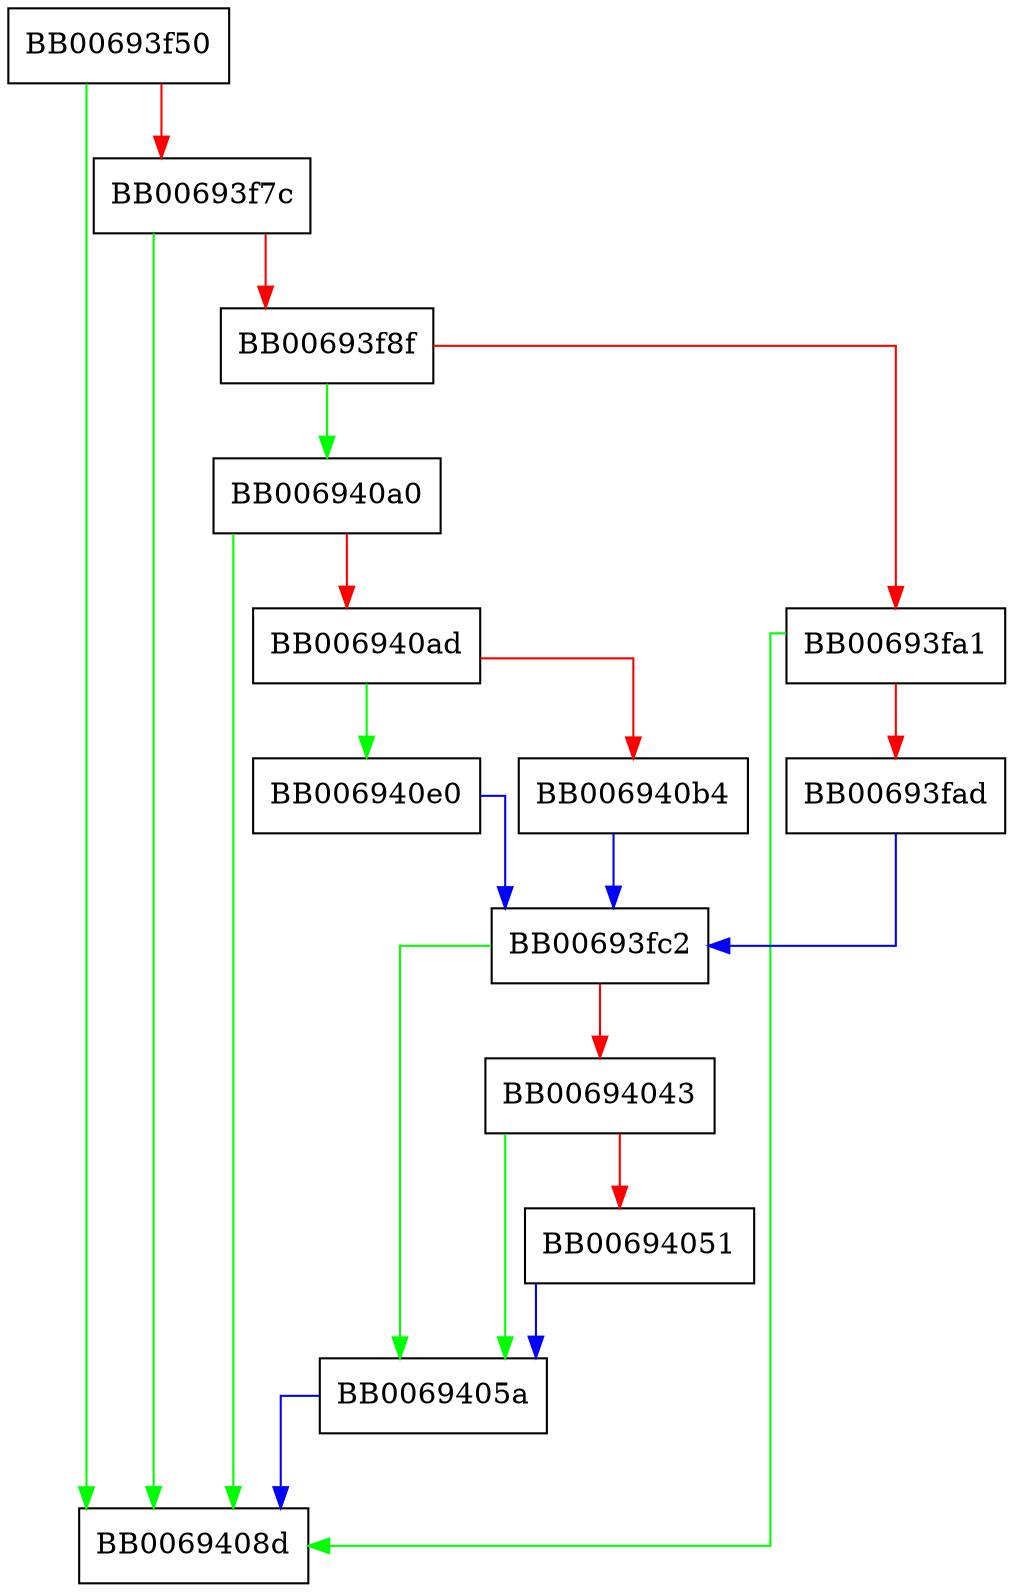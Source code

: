digraph aesni_cbc_hmac_sha1_tls1_multiblock_aad {
  node [shape="box"];
  graph [splines=ortho];
  BB00693f50 -> BB0069408d [color="green"];
  BB00693f50 -> BB00693f7c [color="red"];
  BB00693f7c -> BB0069408d [color="green"];
  BB00693f7c -> BB00693f8f [color="red"];
  BB00693f8f -> BB006940a0 [color="green"];
  BB00693f8f -> BB00693fa1 [color="red"];
  BB00693fa1 -> BB0069408d [color="green"];
  BB00693fa1 -> BB00693fad [color="red"];
  BB00693fad -> BB00693fc2 [color="blue"];
  BB00693fc2 -> BB0069405a [color="green"];
  BB00693fc2 -> BB00694043 [color="red"];
  BB00694043 -> BB0069405a [color="green"];
  BB00694043 -> BB00694051 [color="red"];
  BB00694051 -> BB0069405a [color="blue"];
  BB0069405a -> BB0069408d [color="blue"];
  BB006940a0 -> BB0069408d [color="green"];
  BB006940a0 -> BB006940ad [color="red"];
  BB006940ad -> BB006940e0 [color="green"];
  BB006940ad -> BB006940b4 [color="red"];
  BB006940b4 -> BB00693fc2 [color="blue"];
  BB006940e0 -> BB00693fc2 [color="blue"];
}